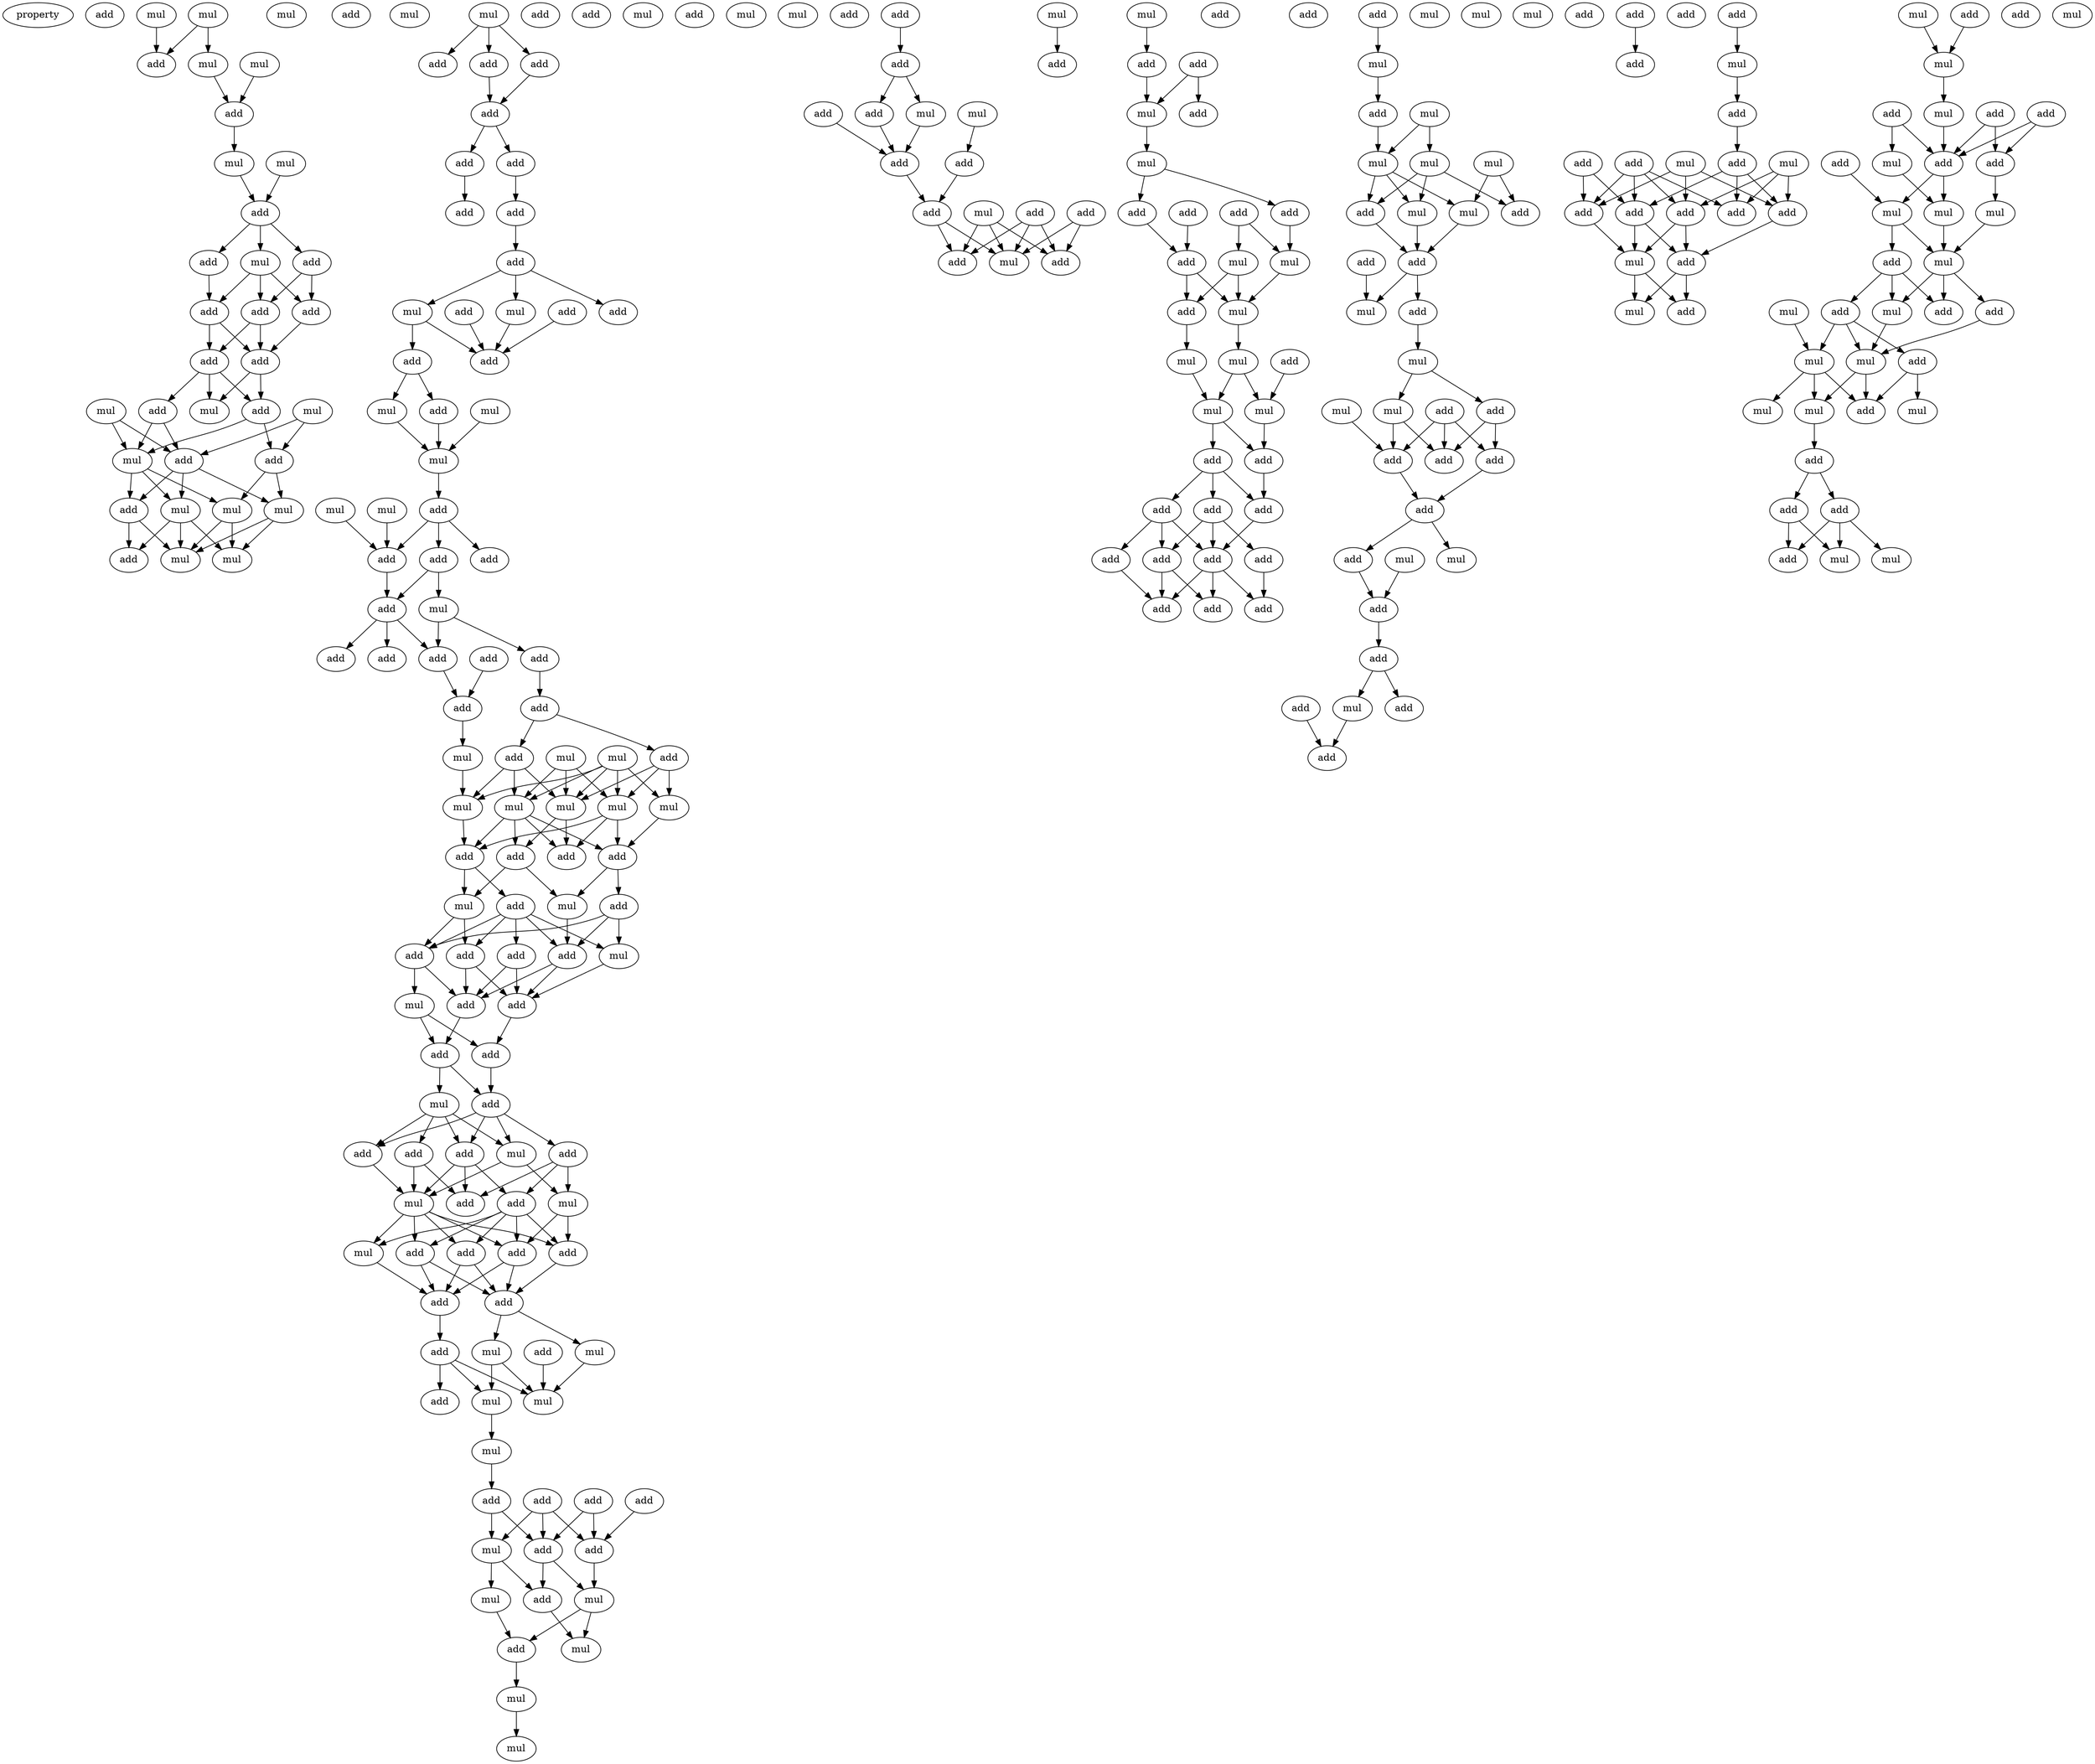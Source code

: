 digraph {
    node [fontcolor=black]
    property [mul=2,lf=1.2]
    0 [ label = add ];
    1 [ label = mul ];
    2 [ label = mul ];
    3 [ label = mul ];
    4 [ label = mul ];
    5 [ label = add ];
    6 [ label = mul ];
    7 [ label = add ];
    8 [ label = add ];
    9 [ label = mul ];
    10 [ label = mul ];
    11 [ label = mul ];
    12 [ label = add ];
    13 [ label = add ];
    14 [ label = mul ];
    15 [ label = add ];
    16 [ label = add ];
    17 [ label = add ];
    18 [ label = add ];
    19 [ label = add ];
    20 [ label = add ];
    21 [ label = mul ];
    22 [ label = add ];
    23 [ label = mul ];
    24 [ label = mul ];
    25 [ label = add ];
    26 [ label = mul ];
    27 [ label = add ];
    28 [ label = add ];
    29 [ label = add ];
    30 [ label = mul ];
    31 [ label = mul ];
    32 [ label = mul ];
    33 [ label = mul ];
    34 [ label = mul ];
    35 [ label = add ];
    36 [ label = mul ];
    37 [ label = add ];
    38 [ label = add ];
    39 [ label = add ];
    40 [ label = add ];
    41 [ label = add ];
    42 [ label = add ];
    43 [ label = add ];
    44 [ label = add ];
    45 [ label = add ];
    46 [ label = add ];
    47 [ label = add ];
    48 [ label = add ];
    49 [ label = mul ];
    50 [ label = add ];
    51 [ label = mul ];
    52 [ label = add ];
    53 [ label = add ];
    54 [ label = add ];
    55 [ label = mul ];
    56 [ label = mul ];
    57 [ label = add ];
    58 [ label = mul ];
    59 [ label = mul ];
    60 [ label = mul ];
    61 [ label = add ];
    62 [ label = mul ];
    63 [ label = add ];
    64 [ label = add ];
    65 [ label = add ];
    66 [ label = add ];
    67 [ label = mul ];
    68 [ label = add ];
    69 [ label = add ];
    70 [ label = add ];
    71 [ label = add ];
    72 [ label = add ];
    73 [ label = add ];
    74 [ label = add ];
    75 [ label = add ];
    76 [ label = mul ];
    77 [ label = mul ];
    78 [ label = add ];
    79 [ label = add ];
    80 [ label = mul ];
    81 [ label = mul ];
    82 [ label = mul ];
    83 [ label = mul ];
    84 [ label = mul ];
    85 [ label = mul ];
    86 [ label = add ];
    87 [ label = add ];
    88 [ label = add ];
    89 [ label = add ];
    90 [ label = mul ];
    91 [ label = mul ];
    92 [ label = add ];
    93 [ label = add ];
    94 [ label = add ];
    95 [ label = mul ];
    96 [ label = add ];
    97 [ label = add ];
    98 [ label = add ];
    99 [ label = mul ];
    100 [ label = add ];
    101 [ label = add ];
    102 [ label = add ];
    103 [ label = add ];
    104 [ label = mul ];
    105 [ label = add ];
    106 [ label = add ];
    107 [ label = add ];
    108 [ label = add ];
    109 [ label = mul ];
    110 [ label = add ];
    111 [ label = add ];
    112 [ label = add ];
    113 [ label = mul ];
    114 [ label = mul ];
    115 [ label = add ];
    116 [ label = add ];
    117 [ label = add ];
    118 [ label = mul ];
    119 [ label = add ];
    120 [ label = add ];
    121 [ label = add ];
    122 [ label = add ];
    123 [ label = mul ];
    124 [ label = mul ];
    125 [ label = add ];
    126 [ label = mul ];
    127 [ label = mul ];
    128 [ label = add ];
    129 [ label = mul ];
    130 [ label = mul ];
    131 [ label = add ];
    132 [ label = add ];
    133 [ label = add ];
    134 [ label = add ];
    135 [ label = add ];
    136 [ label = add ];
    137 [ label = mul ];
    138 [ label = mul ];
    139 [ label = mul ];
    140 [ label = add ];
    141 [ label = mul ];
    142 [ label = add ];
    143 [ label = mul ];
    144 [ label = mul ];
    145 [ label = mul ];
    146 [ label = add ];
    147 [ label = add ];
    148 [ label = mul ];
    149 [ label = add ];
    150 [ label = add ];
    151 [ label = add ];
    152 [ label = add ];
    153 [ label = mul ];
    154 [ label = mul ];
    155 [ label = add ];
    156 [ label = add ];
    157 [ label = add ];
    158 [ label = mul ];
    159 [ label = add ];
    160 [ label = add ];
    161 [ label = add ];
    162 [ label = mul ];
    163 [ label = add ];
    164 [ label = mul ];
    165 [ label = add ];
    166 [ label = add ];
    167 [ label = mul ];
    168 [ label = add ];
    169 [ label = add ];
    170 [ label = mul ];
    171 [ label = add ];
    172 [ label = add ];
    173 [ label = add ];
    174 [ label = add ];
    175 [ label = add ];
    176 [ label = mul ];
    177 [ label = mul ];
    178 [ label = mul ];
    179 [ label = add ];
    180 [ label = add ];
    181 [ label = add ];
    182 [ label = mul ];
    183 [ label = mul ];
    184 [ label = mul ];
    185 [ label = mul ];
    186 [ label = add ];
    187 [ label = add ];
    188 [ label = add ];
    189 [ label = add ];
    190 [ label = add ];
    191 [ label = add ];
    192 [ label = add ];
    193 [ label = add ];
    194 [ label = add ];
    195 [ label = add ];
    196 [ label = add ];
    197 [ label = add ];
    198 [ label = add ];
    199 [ label = mul ];
    200 [ label = add ];
    201 [ label = mul ];
    202 [ label = mul ];
    203 [ label = mul ];
    204 [ label = mul ];
    205 [ label = mul ];
    206 [ label = mul ];
    207 [ label = add ];
    208 [ label = mul ];
    209 [ label = mul ];
    210 [ label = add ];
    211 [ label = add ];
    212 [ label = add ];
    213 [ label = mul ];
    214 [ label = add ];
    215 [ label = mul ];
    216 [ label = add ];
    217 [ label = mul ];
    218 [ label = add ];
    219 [ label = mul ];
    220 [ label = add ];
    221 [ label = add ];
    222 [ label = add ];
    223 [ label = add ];
    224 [ label = add ];
    225 [ label = mul ];
    226 [ label = mul ];
    227 [ label = mul ];
    228 [ label = add ];
    229 [ label = add ];
    230 [ label = add ];
    231 [ label = add ];
    232 [ label = mul ];
    233 [ label = add ];
    234 [ label = add ];
    235 [ label = add ];
    236 [ label = add ];
    237 [ label = add ];
    238 [ label = add ];
    239 [ label = mul ];
    240 [ label = add ];
    241 [ label = mul ];
    242 [ label = add ];
    243 [ label = add ];
    244 [ label = add ];
    245 [ label = mul ];
    246 [ label = add ];
    247 [ label = add ];
    248 [ label = add ];
    249 [ label = add ];
    250 [ label = add ];
    251 [ label = mul ];
    252 [ label = add ];
    253 [ label = mul ];
    254 [ label = add ];
    255 [ label = mul ];
    256 [ label = add ];
    257 [ label = mul ];
    258 [ label = add ];
    259 [ label = add ];
    260 [ label = mul ];
    261 [ label = add ];
    262 [ label = mul ];
    263 [ label = add ];
    264 [ label = add ];
    265 [ label = add ];
    266 [ label = mul ];
    267 [ label = mul ];
    268 [ label = mul ];
    269 [ label = add ];
    270 [ label = mul ];
    271 [ label = add ];
    272 [ label = mul ];
    273 [ label = add ];
    274 [ label = mul ];
    275 [ label = add ];
    276 [ label = add ];
    277 [ label = mul ];
    278 [ label = mul ];
    279 [ label = mul ];
    280 [ label = mul ];
    281 [ label = add ];
    282 [ label = mul ];
    283 [ label = add ];
    284 [ label = add ];
    285 [ label = add ];
    286 [ label = add ];
    287 [ label = add ];
    288 [ label = mul ];
    289 [ label = mul ];
    290 [ label = mul ];
    1 -> 5 [ name = 0 ];
    2 -> 5 [ name = 1 ];
    2 -> 6 [ name = 2 ];
    3 -> 7 [ name = 3 ];
    6 -> 7 [ name = 4 ];
    7 -> 10 [ name = 5 ];
    10 -> 12 [ name = 6 ];
    11 -> 12 [ name = 7 ];
    12 -> 13 [ name = 8 ];
    12 -> 14 [ name = 9 ];
    12 -> 15 [ name = 10 ];
    13 -> 16 [ name = 11 ];
    13 -> 17 [ name = 12 ];
    14 -> 16 [ name = 13 ];
    14 -> 17 [ name = 14 ];
    14 -> 18 [ name = 15 ];
    15 -> 18 [ name = 16 ];
    16 -> 19 [ name = 17 ];
    16 -> 20 [ name = 18 ];
    17 -> 19 [ name = 19 ];
    18 -> 19 [ name = 20 ];
    18 -> 20 [ name = 21 ];
    19 -> 21 [ name = 22 ];
    19 -> 22 [ name = 23 ];
    20 -> 21 [ name = 24 ];
    20 -> 22 [ name = 25 ];
    20 -> 25 [ name = 26 ];
    22 -> 26 [ name = 27 ];
    22 -> 27 [ name = 28 ];
    23 -> 26 [ name = 29 ];
    23 -> 28 [ name = 30 ];
    24 -> 27 [ name = 31 ];
    24 -> 28 [ name = 32 ];
    25 -> 26 [ name = 33 ];
    25 -> 28 [ name = 34 ];
    26 -> 29 [ name = 35 ];
    26 -> 31 [ name = 36 ];
    26 -> 32 [ name = 37 ];
    27 -> 30 [ name = 38 ];
    27 -> 32 [ name = 39 ];
    28 -> 29 [ name = 40 ];
    28 -> 30 [ name = 41 ];
    28 -> 31 [ name = 42 ];
    29 -> 33 [ name = 43 ];
    29 -> 35 [ name = 44 ];
    30 -> 33 [ name = 45 ];
    30 -> 34 [ name = 46 ];
    31 -> 33 [ name = 47 ];
    31 -> 34 [ name = 48 ];
    31 -> 35 [ name = 49 ];
    32 -> 33 [ name = 50 ];
    32 -> 34 [ name = 51 ];
    36 -> 38 [ name = 52 ];
    36 -> 39 [ name = 53 ];
    36 -> 40 [ name = 54 ];
    39 -> 42 [ name = 55 ];
    40 -> 42 [ name = 56 ];
    42 -> 43 [ name = 57 ];
    42 -> 44 [ name = 58 ];
    43 -> 45 [ name = 59 ];
    44 -> 46 [ name = 60 ];
    46 -> 47 [ name = 61 ];
    47 -> 49 [ name = 62 ];
    47 -> 51 [ name = 63 ];
    47 -> 52 [ name = 64 ];
    48 -> 54 [ name = 65 ];
    49 -> 54 [ name = 66 ];
    50 -> 54 [ name = 67 ];
    51 -> 53 [ name = 68 ];
    51 -> 54 [ name = 69 ];
    53 -> 56 [ name = 70 ];
    53 -> 57 [ name = 71 ];
    56 -> 59 [ name = 72 ];
    57 -> 59 [ name = 73 ];
    58 -> 59 [ name = 74 ];
    59 -> 61 [ name = 75 ];
    60 -> 64 [ name = 76 ];
    61 -> 64 [ name = 77 ];
    61 -> 65 [ name = 78 ];
    61 -> 66 [ name = 79 ];
    62 -> 64 [ name = 80 ];
    64 -> 68 [ name = 81 ];
    65 -> 67 [ name = 82 ];
    65 -> 68 [ name = 83 ];
    67 -> 69 [ name = 84 ];
    67 -> 71 [ name = 85 ];
    68 -> 70 [ name = 86 ];
    68 -> 71 [ name = 87 ];
    68 -> 73 [ name = 88 ];
    69 -> 75 [ name = 89 ];
    71 -> 74 [ name = 90 ];
    72 -> 74 [ name = 91 ];
    74 -> 76 [ name = 92 ];
    75 -> 78 [ name = 93 ];
    75 -> 79 [ name = 94 ];
    76 -> 82 [ name = 95 ];
    77 -> 81 [ name = 96 ];
    77 -> 83 [ name = 97 ];
    77 -> 85 [ name = 98 ];
    78 -> 81 [ name = 99 ];
    78 -> 84 [ name = 100 ];
    78 -> 85 [ name = 101 ];
    79 -> 82 [ name = 102 ];
    79 -> 83 [ name = 103 ];
    79 -> 85 [ name = 104 ];
    80 -> 81 [ name = 105 ];
    80 -> 82 [ name = 106 ];
    80 -> 83 [ name = 107 ];
    80 -> 84 [ name = 108 ];
    80 -> 85 [ name = 109 ];
    81 -> 86 [ name = 110 ];
    81 -> 87 [ name = 111 ];
    81 -> 89 [ name = 112 ];
    82 -> 87 [ name = 113 ];
    83 -> 86 [ name = 114 ];
    83 -> 87 [ name = 115 ];
    83 -> 88 [ name = 116 ];
    83 -> 89 [ name = 117 ];
    84 -> 89 [ name = 118 ];
    85 -> 86 [ name = 119 ];
    85 -> 88 [ name = 120 ];
    87 -> 90 [ name = 121 ];
    87 -> 92 [ name = 122 ];
    88 -> 90 [ name = 123 ];
    88 -> 91 [ name = 124 ];
    89 -> 91 [ name = 125 ];
    89 -> 93 [ name = 126 ];
    90 -> 94 [ name = 127 ];
    90 -> 97 [ name = 128 ];
    91 -> 96 [ name = 129 ];
    92 -> 94 [ name = 130 ];
    92 -> 95 [ name = 131 ];
    92 -> 96 [ name = 132 ];
    92 -> 97 [ name = 133 ];
    92 -> 98 [ name = 134 ];
    93 -> 95 [ name = 135 ];
    93 -> 96 [ name = 136 ];
    93 -> 97 [ name = 137 ];
    94 -> 100 [ name = 138 ];
    94 -> 101 [ name = 139 ];
    95 -> 100 [ name = 140 ];
    96 -> 100 [ name = 141 ];
    96 -> 101 [ name = 142 ];
    97 -> 99 [ name = 143 ];
    97 -> 101 [ name = 144 ];
    98 -> 100 [ name = 145 ];
    98 -> 101 [ name = 146 ];
    99 -> 102 [ name = 147 ];
    99 -> 103 [ name = 148 ];
    100 -> 103 [ name = 149 ];
    101 -> 102 [ name = 150 ];
    102 -> 104 [ name = 151 ];
    102 -> 105 [ name = 152 ];
    103 -> 105 [ name = 153 ];
    104 -> 106 [ name = 154 ];
    104 -> 107 [ name = 155 ];
    104 -> 108 [ name = 156 ];
    104 -> 109 [ name = 157 ];
    105 -> 106 [ name = 158 ];
    105 -> 107 [ name = 159 ];
    105 -> 109 [ name = 160 ];
    105 -> 110 [ name = 161 ];
    106 -> 113 [ name = 162 ];
    107 -> 111 [ name = 163 ];
    107 -> 112 [ name = 164 ];
    107 -> 113 [ name = 165 ];
    108 -> 111 [ name = 166 ];
    108 -> 113 [ name = 167 ];
    109 -> 113 [ name = 168 ];
    109 -> 114 [ name = 169 ];
    110 -> 111 [ name = 170 ];
    110 -> 112 [ name = 171 ];
    110 -> 114 [ name = 172 ];
    112 -> 115 [ name = 173 ];
    112 -> 116 [ name = 174 ];
    112 -> 117 [ name = 175 ];
    112 -> 118 [ name = 176 ];
    112 -> 119 [ name = 177 ];
    113 -> 115 [ name = 178 ];
    113 -> 116 [ name = 179 ];
    113 -> 117 [ name = 180 ];
    113 -> 118 [ name = 181 ];
    113 -> 119 [ name = 182 ];
    114 -> 115 [ name = 183 ];
    114 -> 116 [ name = 184 ];
    115 -> 120 [ name = 185 ];
    115 -> 121 [ name = 186 ];
    116 -> 120 [ name = 187 ];
    117 -> 120 [ name = 188 ];
    117 -> 121 [ name = 189 ];
    118 -> 121 [ name = 190 ];
    119 -> 120 [ name = 191 ];
    119 -> 121 [ name = 192 ];
    120 -> 123 [ name = 193 ];
    120 -> 124 [ name = 194 ];
    121 -> 125 [ name = 195 ];
    122 -> 127 [ name = 196 ];
    123 -> 126 [ name = 197 ];
    123 -> 127 [ name = 198 ];
    124 -> 127 [ name = 199 ];
    125 -> 126 [ name = 200 ];
    125 -> 127 [ name = 201 ];
    125 -> 128 [ name = 202 ];
    126 -> 129 [ name = 203 ];
    129 -> 131 [ name = 204 ];
    131 -> 135 [ name = 205 ];
    131 -> 137 [ name = 206 ];
    132 -> 136 [ name = 207 ];
    133 -> 135 [ name = 208 ];
    133 -> 136 [ name = 209 ];
    133 -> 137 [ name = 210 ];
    134 -> 135 [ name = 211 ];
    134 -> 136 [ name = 212 ];
    135 -> 139 [ name = 213 ];
    135 -> 140 [ name = 214 ];
    136 -> 139 [ name = 215 ];
    137 -> 138 [ name = 216 ];
    137 -> 140 [ name = 217 ];
    138 -> 142 [ name = 218 ];
    139 -> 141 [ name = 219 ];
    139 -> 142 [ name = 220 ];
    140 -> 141 [ name = 221 ];
    142 -> 143 [ name = 222 ];
    143 -> 144 [ name = 223 ];
    147 -> 149 [ name = 224 ];
    148 -> 151 [ name = 225 ];
    149 -> 152 [ name = 226 ];
    149 -> 153 [ name = 227 ];
    150 -> 155 [ name = 228 ];
    152 -> 155 [ name = 229 ];
    153 -> 155 [ name = 230 ];
    154 -> 156 [ name = 231 ];
    155 -> 157 [ name = 232 ];
    156 -> 157 [ name = 233 ];
    157 -> 162 [ name = 234 ];
    157 -> 163 [ name = 235 ];
    158 -> 161 [ name = 236 ];
    158 -> 162 [ name = 237 ];
    158 -> 163 [ name = 238 ];
    159 -> 161 [ name = 239 ];
    159 -> 162 [ name = 240 ];
    159 -> 163 [ name = 241 ];
    160 -> 161 [ name = 242 ];
    160 -> 162 [ name = 243 ];
    164 -> 166 [ name = 244 ];
    165 -> 167 [ name = 245 ];
    165 -> 169 [ name = 246 ];
    166 -> 167 [ name = 247 ];
    167 -> 170 [ name = 248 ];
    170 -> 171 [ name = 249 ];
    170 -> 172 [ name = 250 ];
    171 -> 175 [ name = 251 ];
    172 -> 177 [ name = 252 ];
    173 -> 176 [ name = 253 ];
    173 -> 177 [ name = 254 ];
    174 -> 175 [ name = 255 ];
    175 -> 178 [ name = 256 ];
    175 -> 179 [ name = 257 ];
    176 -> 178 [ name = 258 ];
    176 -> 179 [ name = 259 ];
    177 -> 178 [ name = 260 ];
    178 -> 183 [ name = 261 ];
    179 -> 182 [ name = 262 ];
    181 -> 184 [ name = 263 ];
    182 -> 185 [ name = 264 ];
    183 -> 184 [ name = 265 ];
    183 -> 185 [ name = 266 ];
    184 -> 187 [ name = 267 ];
    185 -> 186 [ name = 268 ];
    185 -> 187 [ name = 269 ];
    186 -> 188 [ name = 270 ];
    186 -> 189 [ name = 271 ];
    186 -> 190 [ name = 272 ];
    187 -> 189 [ name = 273 ];
    188 -> 192 [ name = 274 ];
    188 -> 193 [ name = 275 ];
    188 -> 194 [ name = 276 ];
    189 -> 194 [ name = 277 ];
    190 -> 191 [ name = 278 ];
    190 -> 193 [ name = 279 ];
    190 -> 194 [ name = 280 ];
    191 -> 196 [ name = 281 ];
    192 -> 197 [ name = 282 ];
    193 -> 196 [ name = 283 ];
    193 -> 198 [ name = 284 ];
    194 -> 196 [ name = 285 ];
    194 -> 197 [ name = 286 ];
    194 -> 198 [ name = 287 ];
    195 -> 199 [ name = 288 ];
    199 -> 200 [ name = 289 ];
    200 -> 205 [ name = 290 ];
    203 -> 205 [ name = 291 ];
    203 -> 206 [ name = 292 ];
    204 -> 207 [ name = 293 ];
    204 -> 209 [ name = 294 ];
    205 -> 208 [ name = 295 ];
    205 -> 209 [ name = 296 ];
    205 -> 210 [ name = 297 ];
    206 -> 207 [ name = 298 ];
    206 -> 208 [ name = 299 ];
    206 -> 210 [ name = 300 ];
    208 -> 211 [ name = 301 ];
    209 -> 211 [ name = 302 ];
    210 -> 211 [ name = 303 ];
    211 -> 213 [ name = 304 ];
    211 -> 214 [ name = 305 ];
    212 -> 213 [ name = 306 ];
    214 -> 215 [ name = 307 ];
    215 -> 216 [ name = 308 ];
    215 -> 219 [ name = 309 ];
    216 -> 221 [ name = 310 ];
    216 -> 222 [ name = 311 ];
    217 -> 220 [ name = 312 ];
    218 -> 220 [ name = 313 ];
    218 -> 221 [ name = 314 ];
    218 -> 222 [ name = 315 ];
    219 -> 220 [ name = 316 ];
    219 -> 221 [ name = 317 ];
    220 -> 223 [ name = 318 ];
    222 -> 223 [ name = 319 ];
    223 -> 224 [ name = 320 ];
    223 -> 227 [ name = 321 ];
    224 -> 229 [ name = 322 ];
    225 -> 229 [ name = 323 ];
    229 -> 230 [ name = 324 ];
    230 -> 232 [ name = 325 ];
    230 -> 233 [ name = 326 ];
    231 -> 234 [ name = 327 ];
    232 -> 234 [ name = 328 ];
    235 -> 237 [ name = 329 ];
    238 -> 239 [ name = 330 ];
    239 -> 240 [ name = 331 ];
    240 -> 242 [ name = 332 ];
    241 -> 246 [ name = 333 ];
    241 -> 247 [ name = 334 ];
    241 -> 249 [ name = 335 ];
    242 -> 246 [ name = 336 ];
    242 -> 248 [ name = 337 ];
    242 -> 250 [ name = 338 ];
    243 -> 247 [ name = 339 ];
    243 -> 248 [ name = 340 ];
    243 -> 249 [ name = 341 ];
    243 -> 250 [ name = 342 ];
    244 -> 247 [ name = 343 ];
    244 -> 248 [ name = 344 ];
    245 -> 246 [ name = 345 ];
    245 -> 249 [ name = 346 ];
    245 -> 250 [ name = 347 ];
    246 -> 252 [ name = 348 ];
    247 -> 251 [ name = 349 ];
    248 -> 251 [ name = 350 ];
    248 -> 252 [ name = 351 ];
    249 -> 251 [ name = 352 ];
    249 -> 252 [ name = 353 ];
    251 -> 255 [ name = 354 ];
    251 -> 256 [ name = 355 ];
    252 -> 255 [ name = 356 ];
    252 -> 256 [ name = 357 ];
    253 -> 257 [ name = 358 ];
    254 -> 257 [ name = 359 ];
    257 -> 260 [ name = 360 ];
    258 -> 263 [ name = 361 ];
    258 -> 264 [ name = 362 ];
    259 -> 262 [ name = 363 ];
    259 -> 264 [ name = 364 ];
    260 -> 264 [ name = 365 ];
    261 -> 263 [ name = 366 ];
    261 -> 264 [ name = 367 ];
    262 -> 267 [ name = 368 ];
    263 -> 268 [ name = 369 ];
    264 -> 266 [ name = 370 ];
    264 -> 267 [ name = 371 ];
    265 -> 266 [ name = 372 ];
    266 -> 269 [ name = 373 ];
    266 -> 270 [ name = 374 ];
    267 -> 270 [ name = 375 ];
    268 -> 270 [ name = 376 ];
    269 -> 272 [ name = 377 ];
    269 -> 273 [ name = 378 ];
    269 -> 275 [ name = 379 ];
    270 -> 271 [ name = 380 ];
    270 -> 272 [ name = 381 ];
    270 -> 275 [ name = 382 ];
    271 -> 278 [ name = 383 ];
    272 -> 278 [ name = 384 ];
    273 -> 276 [ name = 385 ];
    273 -> 277 [ name = 386 ];
    273 -> 278 [ name = 387 ];
    274 -> 277 [ name = 388 ];
    276 -> 280 [ name = 389 ];
    276 -> 281 [ name = 390 ];
    277 -> 279 [ name = 391 ];
    277 -> 281 [ name = 392 ];
    277 -> 282 [ name = 393 ];
    278 -> 279 [ name = 394 ];
    278 -> 281 [ name = 395 ];
    279 -> 283 [ name = 396 ];
    283 -> 284 [ name = 397 ];
    283 -> 285 [ name = 398 ];
    284 -> 287 [ name = 399 ];
    284 -> 288 [ name = 400 ];
    284 -> 290 [ name = 401 ];
    285 -> 287 [ name = 402 ];
    285 -> 288 [ name = 403 ];
}
